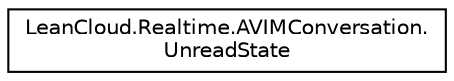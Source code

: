 digraph "Graphical Class Hierarchy"
{
  edge [fontname="Helvetica",fontsize="10",labelfontname="Helvetica",labelfontsize="10"];
  node [fontname="Helvetica",fontsize="10",shape=record];
  rankdir="LR";
  Node1 [label="LeanCloud.Realtime.AVIMConversation.\lUnreadState",height=0.2,width=0.4,color="black", fillcolor="white", style="filled",URL="$classLeanCloud_1_1Realtime_1_1AVIMConversation_1_1UnreadState.html",tooltip="UnreadState recoder for the conversation "];
}
